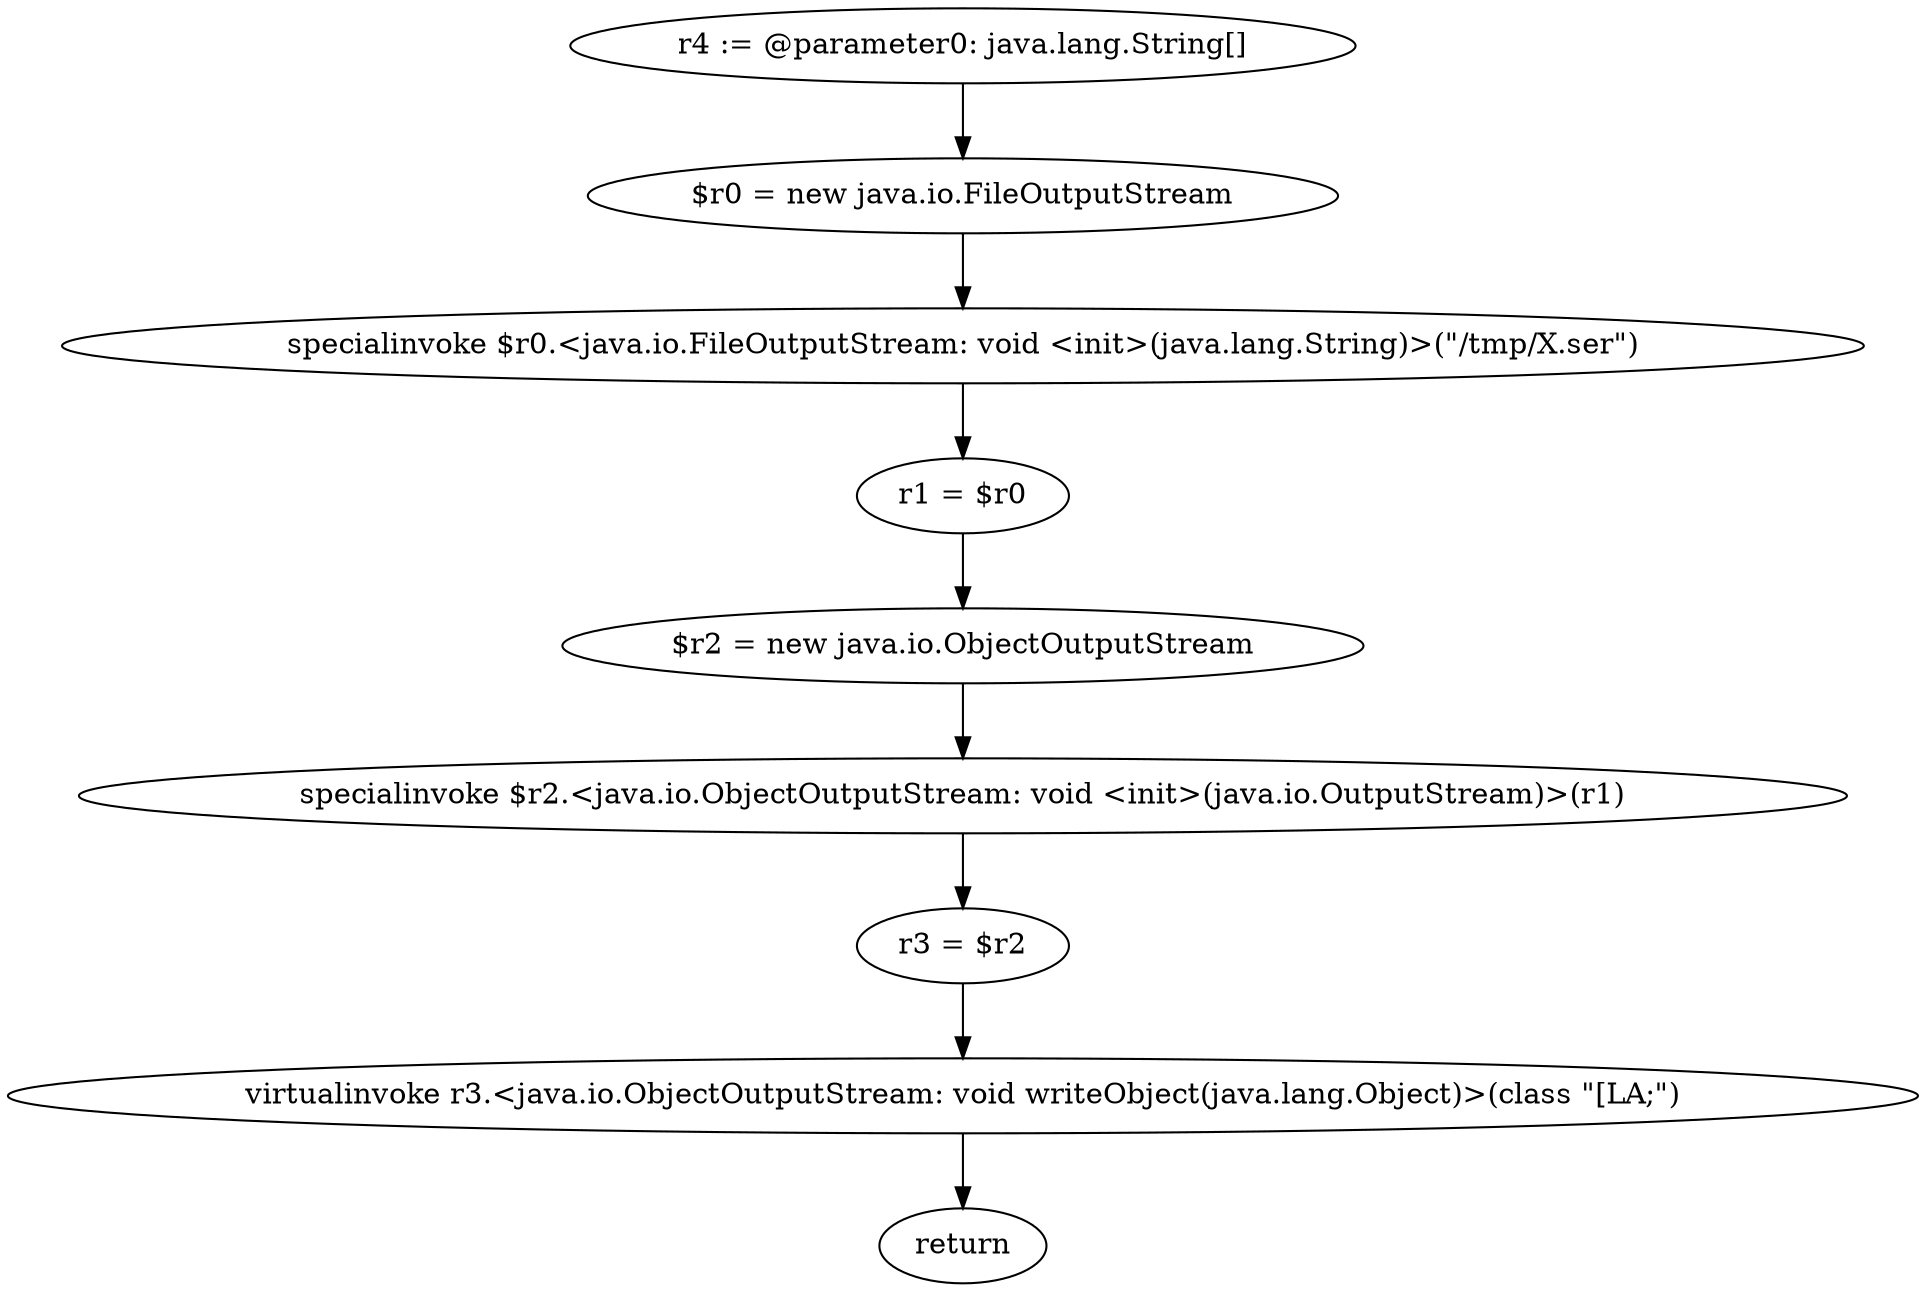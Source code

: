 digraph "unitGraph" {
    "r4 := @parameter0: java.lang.String[]"
    "$r0 = new java.io.FileOutputStream"
    "specialinvoke $r0.<java.io.FileOutputStream: void <init>(java.lang.String)>(\"/tmp/X.ser\")"
    "r1 = $r0"
    "$r2 = new java.io.ObjectOutputStream"
    "specialinvoke $r2.<java.io.ObjectOutputStream: void <init>(java.io.OutputStream)>(r1)"
    "r3 = $r2"
    "virtualinvoke r3.<java.io.ObjectOutputStream: void writeObject(java.lang.Object)>(class \"[LA;\")"
    "return"
    "r4 := @parameter0: java.lang.String[]"->"$r0 = new java.io.FileOutputStream";
    "$r0 = new java.io.FileOutputStream"->"specialinvoke $r0.<java.io.FileOutputStream: void <init>(java.lang.String)>(\"/tmp/X.ser\")";
    "specialinvoke $r0.<java.io.FileOutputStream: void <init>(java.lang.String)>(\"/tmp/X.ser\")"->"r1 = $r0";
    "r1 = $r0"->"$r2 = new java.io.ObjectOutputStream";
    "$r2 = new java.io.ObjectOutputStream"->"specialinvoke $r2.<java.io.ObjectOutputStream: void <init>(java.io.OutputStream)>(r1)";
    "specialinvoke $r2.<java.io.ObjectOutputStream: void <init>(java.io.OutputStream)>(r1)"->"r3 = $r2";
    "r3 = $r2"->"virtualinvoke r3.<java.io.ObjectOutputStream: void writeObject(java.lang.Object)>(class \"[LA;\")";
    "virtualinvoke r3.<java.io.ObjectOutputStream: void writeObject(java.lang.Object)>(class \"[LA;\")"->"return";
}
